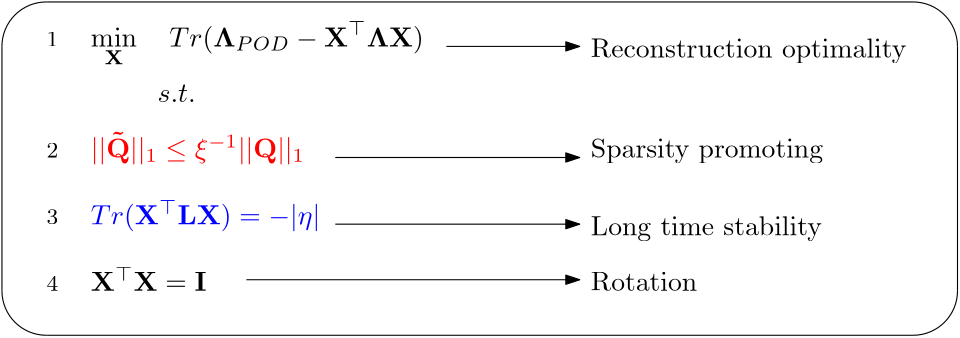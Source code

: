 <?xml version="1.0"?>
<!DOCTYPE ipe SYSTEM "ipe.dtd">
<ipe version="70212" creator="Ipe 7.2.13">
<info created="D:20210219165948" modified="D:20210219165948"/>
<ipestyle name="basic">
<symbol name="arrow/arc(spx)">
<path stroke="sym-stroke" fill="sym-stroke" pen="sym-pen">
0 0 m
-1 0.333 l
-1 -0.333 l
h
</path>
</symbol>
<symbol name="arrow/farc(spx)">
<path stroke="sym-stroke" fill="white" pen="sym-pen">
0 0 m
-1 0.333 l
-1 -0.333 l
h
</path>
</symbol>
<symbol name="arrow/ptarc(spx)">
<path stroke="sym-stroke" fill="sym-stroke" pen="sym-pen">
0 0 m
-1 0.333 l
-0.8 0 l
-1 -0.333 l
h
</path>
</symbol>
<symbol name="arrow/fptarc(spx)">
<path stroke="sym-stroke" fill="white" pen="sym-pen">
0 0 m
-1 0.333 l
-0.8 0 l
-1 -0.333 l
h
</path>
</symbol>
<symbol name="mark/circle(sx)" transformations="translations">
<path fill="sym-stroke">
0.6 0 0 0.6 0 0 e
0.4 0 0 0.4 0 0 e
</path>
</symbol>
<symbol name="mark/disk(sx)" transformations="translations">
<path fill="sym-stroke">
0.6 0 0 0.6 0 0 e
</path>
</symbol>
<symbol name="mark/fdisk(sfx)" transformations="translations">
<group>
<path fill="sym-fill">
0.5 0 0 0.5 0 0 e
</path>
<path fill="sym-stroke" fillrule="eofill">
0.6 0 0 0.6 0 0 e
0.4 0 0 0.4 0 0 e
</path>
</group>
</symbol>
<symbol name="mark/box(sx)" transformations="translations">
<path fill="sym-stroke" fillrule="eofill">
-0.6 -0.6 m
0.6 -0.6 l
0.6 0.6 l
-0.6 0.6 l
h
-0.4 -0.4 m
0.4 -0.4 l
0.4 0.4 l
-0.4 0.4 l
h
</path>
</symbol>
<symbol name="mark/square(sx)" transformations="translations">
<path fill="sym-stroke">
-0.6 -0.6 m
0.6 -0.6 l
0.6 0.6 l
-0.6 0.6 l
h
</path>
</symbol>
<symbol name="mark/fsquare(sfx)" transformations="translations">
<group>
<path fill="sym-fill">
-0.5 -0.5 m
0.5 -0.5 l
0.5 0.5 l
-0.5 0.5 l
h
</path>
<path fill="sym-stroke" fillrule="eofill">
-0.6 -0.6 m
0.6 -0.6 l
0.6 0.6 l
-0.6 0.6 l
h
-0.4 -0.4 m
0.4 -0.4 l
0.4 0.4 l
-0.4 0.4 l
h
</path>
</group>
</symbol>
<symbol name="mark/cross(sx)" transformations="translations">
<group>
<path fill="sym-stroke">
-0.43 -0.57 m
0.57 0.43 l
0.43 0.57 l
-0.57 -0.43 l
h
</path>
<path fill="sym-stroke">
-0.43 0.57 m
0.57 -0.43 l
0.43 -0.57 l
-0.57 0.43 l
h
</path>
</group>
</symbol>
<symbol name="arrow/fnormal(spx)">
<path stroke="sym-stroke" fill="white" pen="sym-pen">
0 0 m
-1 0.333 l
-1 -0.333 l
h
</path>
</symbol>
<symbol name="arrow/pointed(spx)">
<path stroke="sym-stroke" fill="sym-stroke" pen="sym-pen">
0 0 m
-1 0.333 l
-0.8 0 l
-1 -0.333 l
h
</path>
</symbol>
<symbol name="arrow/fpointed(spx)">
<path stroke="sym-stroke" fill="white" pen="sym-pen">
0 0 m
-1 0.333 l
-0.8 0 l
-1 -0.333 l
h
</path>
</symbol>
<symbol name="arrow/linear(spx)">
<path stroke="sym-stroke" pen="sym-pen">
-1 0.333 m
0 0 l
-1 -0.333 l
</path>
</symbol>
<symbol name="arrow/fdouble(spx)">
<path stroke="sym-stroke" fill="white" pen="sym-pen">
0 0 m
-1 0.333 l
-1 -0.333 l
h
-1 0 m
-2 0.333 l
-2 -0.333 l
h
</path>
</symbol>
<symbol name="arrow/double(spx)">
<path stroke="sym-stroke" fill="sym-stroke" pen="sym-pen">
0 0 m
-1 0.333 l
-1 -0.333 l
h
-1 0 m
-2 0.333 l
-2 -0.333 l
h
</path>
</symbol>
<pen name="heavier" value="0.8"/>
<pen name="fat" value="1.2"/>
<pen name="ultrafat" value="2"/>
<symbolsize name="large" value="5"/>
<symbolsize name="small" value="2"/>
<symbolsize name="tiny" value="1.1"/>
<arrowsize name="large" value="10"/>
<arrowsize name="small" value="5"/>
<arrowsize name="tiny" value="3"/>
<color name="red" value="1 0 0"/>
<color name="green" value="0 1 0"/>
<color name="blue" value="0 0 1"/>
<color name="yellow" value="1 1 0"/>
<color name="orange" value="1 0.647 0"/>
<color name="gold" value="1 0.843 0"/>
<color name="purple" value="0.627 0.125 0.941"/>
<color name="gray" value="0.745"/>
<color name="brown" value="0.647 0.165 0.165"/>
<color name="navy" value="0 0 0.502"/>
<color name="pink" value="1 0.753 0.796"/>
<color name="seagreen" value="0.18 0.545 0.341"/>
<color name="turquoise" value="0.251 0.878 0.816"/>
<color name="violet" value="0.933 0.51 0.933"/>
<color name="darkblue" value="0 0 0.545"/>
<color name="darkcyan" value="0 0.545 0.545"/>
<color name="darkgray" value="0.663"/>
<color name="darkgreen" value="0 0.392 0"/>
<color name="darkmagenta" value="0.545 0 0.545"/>
<color name="darkorange" value="1 0.549 0"/>
<color name="darkred" value="0.545 0 0"/>
<color name="lightblue" value="0.678 0.847 0.902"/>
<color name="lightcyan" value="0.878 1 1"/>
<color name="lightgray" value="0.827"/>
<color name="lightgreen" value="0.565 0.933 0.565"/>
<color name="lightyellow" value="1 1 0.878"/>
<dashstyle name="dashed" value="[4] 0"/>
<dashstyle name="dotted" value="[1 3] 0"/>
<dashstyle name="dash dotted" value="[4 2 1 2] 0"/>
<dashstyle name="dash dot dotted" value="[4 2 1 2 1 2] 0"/>
<textsize name="large" value="\large"/>
<textsize name="Large" value="\Large"/>
<textsize name="LARGE" value="\LARGE"/>
<textsize name="huge" value="\huge"/>
<textsize name="Huge" value="\Huge"/>
<textsize name="small" value="\small"/>
<textsize name="footnote" value="\footnotesize"/>
<textsize name="tiny" value="\tiny"/>
<textstyle name="center" begin="\begin{center}" end="\end{center}"/>
<textstyle name="itemize" begin="\begin{itemize}" end="\end{itemize}"/>
<textstyle name="item" begin="\begin{itemize}\item{}" end="\end{itemize}"/>
<gridsize name="4 pts" value="4"/>
<gridsize name="8 pts (~3 mm)" value="8"/>
<gridsize name="16 pts (~6 mm)" value="16"/>
<gridsize name="32 pts (~12 mm)" value="32"/>
<gridsize name="10 pts (~3.5 mm)" value="10"/>
<gridsize name="20 pts (~7 mm)" value="20"/>
<gridsize name="14 pts (~5 mm)" value="14"/>
<gridsize name="28 pts (~10 mm)" value="28"/>
<gridsize name="56 pts (~20 mm)" value="56"/>
<anglesize name="90 deg" value="90"/>
<anglesize name="60 deg" value="60"/>
<anglesize name="45 deg" value="45"/>
<anglesize name="30 deg" value="30"/>
<anglesize name="22.5 deg" value="22.5"/>
<opacity name="10%" value="0.1"/>
<opacity name="30%" value="0.3"/>
<opacity name="50%" value="0.5"/>
<opacity name="75%" value="0.75"/>
<tiling name="falling" angle="-60" step="4" width="1"/>
<tiling name="rising" angle="30" step="4" width="1"/>
</ipestyle>
<page>
<layer name="alpha"/>
<view layers="alpha" active="alpha"/>
<text layer="alpha" matrix="1.125 0 0 1 -16 0" transformations="translations" pos="128 640" stroke="black" type="label" width="119.875" height="8.948" depth="7.45" valign="baseline">$\displaystyle \min_{\mathbf{X}}  \quad Tr(\mathbf{\Lambda}_{POD} - \mathbf{X}^\top \mathbf{\Lambda} \mathbf{X})$</text>
<text matrix="1 0 0 1 -8 -16" transformations="translations" pos="136 616" stroke="red" type="label" width="77.088" height="9.327" depth="2.49" valign="baseline">$||\mathbf{\tilde{Q}}||_1 \leq \xi^{-1} ||\mathbf{Q}||_1$</text>
<text matrix="1 0 0 1 0 -16" transformations="translations" pos="128 592" stroke="blue" type="label" width="82.536" height="8.459" depth="2.49" valign="baseline">$Tr(\mathbf{X}^\top \mathbf{L} \mathbf{X})= - |\eta|$</text>
<text matrix="1 0 0 1 0 -24" transformations="translations" pos="128 576" stroke="black" type="label" width="41.677" height="8.458" depth="0" valign="baseline">$\mathbf{X}^\top \mathbf{X} = \mathbf{I}$</text>
<text matrix="1 0 0 1 8 -4" transformations="translations" pos="144 624" stroke="black" type="label" width="13.802" height="6.128" depth="0" valign="baseline">$s.t.$</text>
<path stroke="black" arrow="normal/small">
256 640 m
304 640 l
</path>
<path stroke="black" arrow="normal/small">
216 600 m
304 600 l
</path>
<path stroke="black" arrow="normal/small">
216 576 m
304 576 l
</path>
<path stroke="black" arrow="arc/small">
184 556 m
304 556 l
</path>
<text matrix="1 0 0 1 -4 -4" transformations="translations" pos="312 640" stroke="black" type="label" width="113.685" height="6.926" depth="1.93" valign="baseline">Reconstruction optimality</text>
<text transformations="translations" pos="308 600" stroke="black" type="label" width="83.686" height="6.815" depth="1.93" valign="baseline">Sparsity promoting</text>
<text matrix="1 0 0 1 0 -28" transformations="translations" pos="308 600" stroke="black" type="label" width="83.216" height="6.926" depth="1.93" valign="baseline">Long time stability</text>
<text matrix="1 0 0 1 0 -48" transformations="translations" pos="308 600" stroke="black" type="label" width="38.329" height="6.808" depth="0" valign="baseline">Rotation</text>
<text transformations="translations" pos="112 640" stroke="black" type="label" width="4.234" height="5.136" depth="0" valign="baseline" size="footnote">1</text>
<text matrix="1 0 0 1 0 -40" transformations="translations" pos="112 640" stroke="black" type="label" width="4.234" height="5.136" depth="0" valign="baseline" size="footnote">2</text>
<text matrix="1 0 0 1 0 -64" transformations="translations" pos="112 640" stroke="black" type="label" width="4.234" height="5.136" depth="0" valign="baseline" size="footnote">3</text>
<text matrix="1 0 0 1 0 -88" transformations="translations" pos="112 640" stroke="black" type="label" width="4.234" height="5.136" depth="0" valign="baseline" size="footnote">4</text>
<path stroke="black">
96 640 m
96 552 l
</path>
<path stroke="black">
440 552 m
440 640 l
</path>
<path stroke="black">
424 656 m
112 656 l
112 656 l
</path>
<path stroke="black">
96 640 m
16 0 0 -16 112 640 112 656 a
</path>
<path stroke="black">
424 656 m
16 0 0 -16 424 640 440 640 a
</path>
<path stroke="black">
440 552 m
16 0 0 -16 424 552 424 536 a
</path>
<path stroke="black">
112 536 m
16 0 0 -16 112 552 96 552 a
</path>
<path stroke="black">
112 536 m
424 536 l
</path>
</page>
</ipe>
